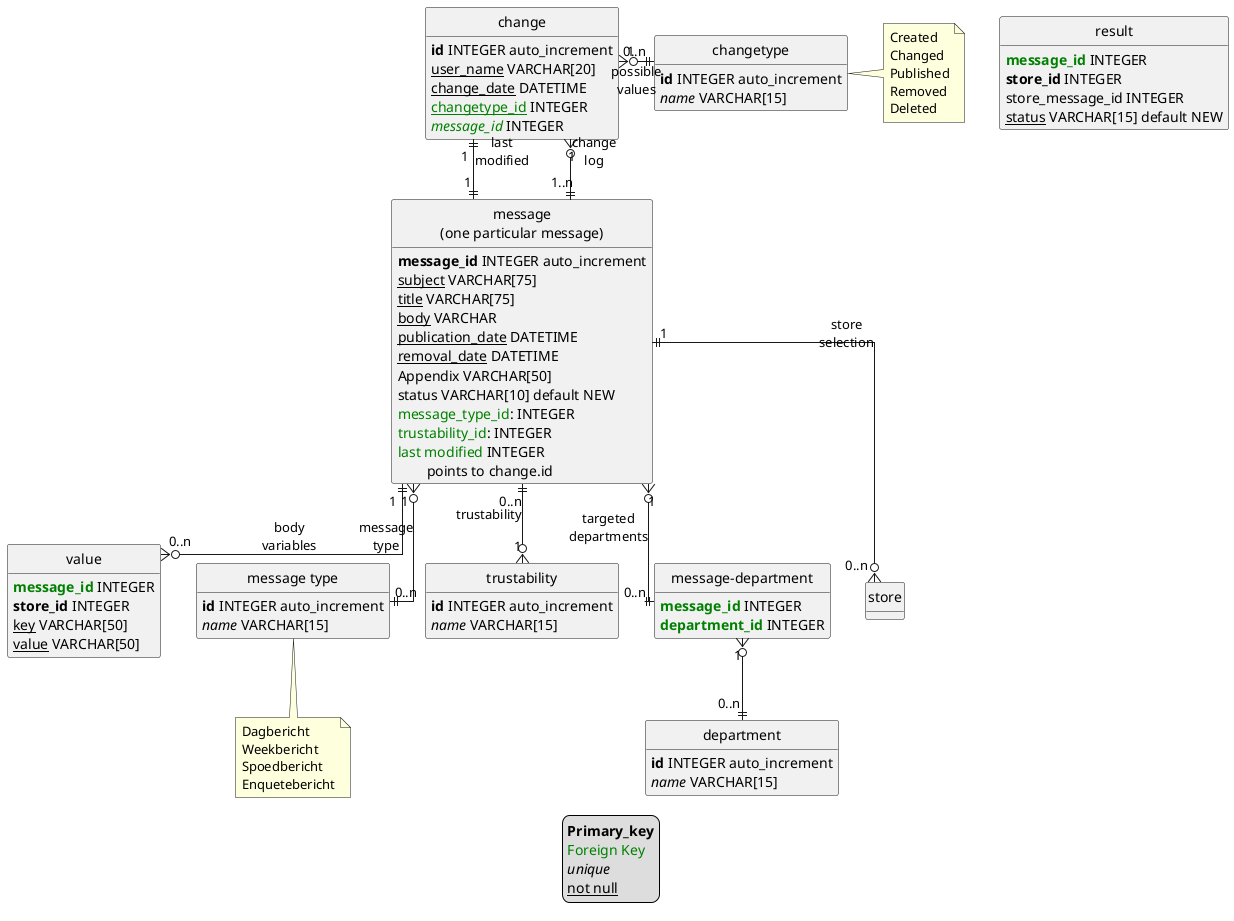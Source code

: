 @startuml
'skinparam dpi 300
!define Table(name,desc) class name as "desc" << (T,#FFAAAA) >>
!define primary_key(x) <b>x</b>
!define unique(x) <i>x</i>
!define not_null(x) <u>x</u>
!define foreign_key(x) <color:green>x</color>
' other tags available:
' <i></i>
' <back:COLOR></color>, where color is a color name or html color code
' (#FFAACC)
' see: http://plantuml.com/classes.html#More
hide methods
hide stereotypes
hide circle
skinparam linetype ortho

'entities
Table(message, "message\n(one particular message)") {
    primary_key(message_id) INTEGER auto_increment
    not_null(subject) VARCHAR[75]
    not_null(title) VARCHAR[75]
    not_null(body) VARCHAR
    not_null(publication_date) DATETIME
    not_null(removal_date) DATETIME
    Appendix VARCHAR[50]
    status VARCHAR[10] default NEW
    foreign_key(message_type_id): INTEGER
    foreign_key(trustability_id): INTEGER
    foreign_key(last modified) INTEGER\n\tpoints to change.id
}

Table(result, "result") {
    primary_key(foreign_key(message_id)) INTEGER
    primary_key(store_id) INTEGER
    store_message_id INTEGER
    not_null(status) VARCHAR[15] default NEW
}

Table(param, "value") {
    primary_key(foreign_key(message_id)) INTEGER
    primary_key(store_id) INTEGER
    not_null(key) VARCHAR[50]
    not_null(value) VARCHAR[50]
}

Table(change, "change"){
    primary_key(id) INTEGER auto_increment
    not_null(user_name) VARCHAR[20]
    not_null(change_date) DATETIME
    not_null(foreign_key(changetype_id)) INTEGER
    foreign_key(unique(message_id)) INTEGER
}

Table(changetype, "changetype"){
    primary_key(id) INTEGER auto_increment
    unique(name) VARCHAR[15]
}
note right of changetype
    Created
    Changed
    Published
    Removed
    Deleted
end note

Table(message_type, "message type"){
    primary_key(id) INTEGER auto_increment
    unique(name) VARCHAR[15]
}
note bottom of message_type
 Dagbericht
 Weekbericht
 Spoedbericht
 Enquetebericht
end note

Table(trustability, "trustability"){
    primary_key(id) INTEGER auto_increment
    unique(name) VARCHAR[15]
}

Table(department, "department"){
    primary_key(id) INTEGER auto_increment
    unique(name) VARCHAR[15]
}

Table(message_department, "message-department"){
    primary_key(foreign_key(message_id)) INTEGER
    primary_key(foreign_key(department_id)) INTEGER
}

'relationships
message "1" ||--o{ "0..n" store : "store\nselection"
message "1" ||--o{ "0..n" param : "body\nvariables"
message "1" }o--||"0..n" message_type : "message\ntype"
message "0..n" ||--o{ "1" trustability : "trustability"
message "1" }o--|| "0..n" message_department : "targeted\ndepartments"
message_department "1" }o--|| "0..n" department : ""
change "1" ||--|| "1" message : "last\nmodified"
message "1..n" ||--o{ "1" change : "change\nlog"
change "1" }o--|| "0..n" changetype : "possible\nvalues"

'layout
message -up[hidden]-> change
change -right[hidden]-> changetype
legend
    primary_key(Primary_key)
    foreign_key(Foreign Key)
    unique(unique)
    not_null(not null)
end legend
@enduml
